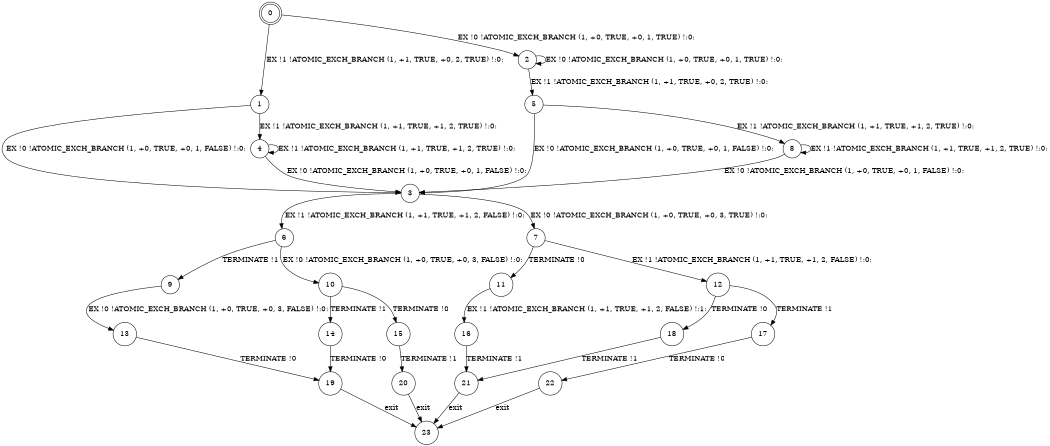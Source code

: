 digraph BCG {
size = "7, 10.5";
center = TRUE;
node [shape = circle];
0 [peripheries = 2];
0 -> 1 [label = "EX !1 !ATOMIC_EXCH_BRANCH (1, +1, TRUE, +0, 2, TRUE) !:0:"];
0 -> 2 [label = "EX !0 !ATOMIC_EXCH_BRANCH (1, +0, TRUE, +0, 1, TRUE) !:0:"];
1 -> 3 [label = "EX !0 !ATOMIC_EXCH_BRANCH (1, +0, TRUE, +0, 1, FALSE) !:0:"];
1 -> 4 [label = "EX !1 !ATOMIC_EXCH_BRANCH (1, +1, TRUE, +1, 2, TRUE) !:0:"];
2 -> 5 [label = "EX !1 !ATOMIC_EXCH_BRANCH (1, +1, TRUE, +0, 2, TRUE) !:0:"];
2 -> 2 [label = "EX !0 !ATOMIC_EXCH_BRANCH (1, +0, TRUE, +0, 1, TRUE) !:0:"];
3 -> 6 [label = "EX !1 !ATOMIC_EXCH_BRANCH (1, +1, TRUE, +1, 2, FALSE) !:0:"];
3 -> 7 [label = "EX !0 !ATOMIC_EXCH_BRANCH (1, +0, TRUE, +0, 3, TRUE) !:0:"];
4 -> 3 [label = "EX !0 !ATOMIC_EXCH_BRANCH (1, +0, TRUE, +0, 1, FALSE) !:0:"];
4 -> 4 [label = "EX !1 !ATOMIC_EXCH_BRANCH (1, +1, TRUE, +1, 2, TRUE) !:0:"];
5 -> 8 [label = "EX !1 !ATOMIC_EXCH_BRANCH (1, +1, TRUE, +1, 2, TRUE) !:0:"];
5 -> 3 [label = "EX !0 !ATOMIC_EXCH_BRANCH (1, +0, TRUE, +0, 1, FALSE) !:0:"];
6 -> 9 [label = "TERMINATE !1"];
6 -> 10 [label = "EX !0 !ATOMIC_EXCH_BRANCH (1, +0, TRUE, +0, 3, FALSE) !:0:"];
7 -> 11 [label = "TERMINATE !0"];
7 -> 12 [label = "EX !1 !ATOMIC_EXCH_BRANCH (1, +1, TRUE, +1, 2, FALSE) !:0:"];
8 -> 8 [label = "EX !1 !ATOMIC_EXCH_BRANCH (1, +1, TRUE, +1, 2, TRUE) !:0:"];
8 -> 3 [label = "EX !0 !ATOMIC_EXCH_BRANCH (1, +0, TRUE, +0, 1, FALSE) !:0:"];
9 -> 13 [label = "EX !0 !ATOMIC_EXCH_BRANCH (1, +0, TRUE, +0, 3, FALSE) !:0:"];
10 -> 14 [label = "TERMINATE !1"];
10 -> 15 [label = "TERMINATE !0"];
11 -> 16 [label = "EX !1 !ATOMIC_EXCH_BRANCH (1, +1, TRUE, +1, 2, FALSE) !:1:"];
12 -> 17 [label = "TERMINATE !1"];
12 -> 18 [label = "TERMINATE !0"];
13 -> 19 [label = "TERMINATE !0"];
14 -> 19 [label = "TERMINATE !0"];
15 -> 20 [label = "TERMINATE !1"];
16 -> 21 [label = "TERMINATE !1"];
17 -> 22 [label = "TERMINATE !0"];
18 -> 21 [label = "TERMINATE !1"];
19 -> 23 [label = "exit"];
20 -> 23 [label = "exit"];
21 -> 23 [label = "exit"];
22 -> 23 [label = "exit"];
}

